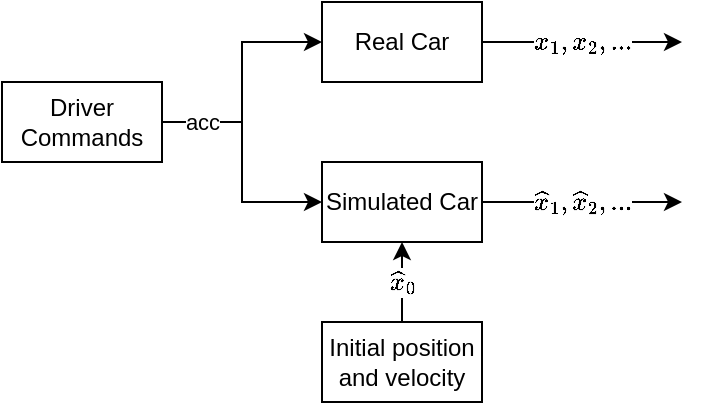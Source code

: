 <mxfile compressed="false" version="26.0.16">
  <diagram id="1IEk_Nb3fTFsxIXIZDjR" name="Page-1">
    <mxGraphModel dx="1630" dy="878" grid="1" gridSize="10" guides="1" tooltips="1" connect="1" arrows="1" fold="1" page="0" pageScale="1" pageWidth="1200" pageHeight="1920" math="1" shadow="0">
      <root>
        <mxCell id="0" />
        <mxCell id="1" parent="0" />
        <mxCell id="RrTlAK1MeUyUgEXlGn8F-2" value="Real Car" style="rounded=0;whiteSpace=wrap;html=1;" parent="1" vertex="1">
          <mxGeometry x="-400" y="-200" width="80" height="40" as="geometry" />
        </mxCell>
        <mxCell id="7s6KqwO2Pgz3GpKwGtuv-1" value="Simulated Car" style="rounded=0;whiteSpace=wrap;html=1;" vertex="1" parent="1">
          <mxGeometry x="-400" y="-120" width="80" height="40" as="geometry" />
        </mxCell>
        <mxCell id="7s6KqwO2Pgz3GpKwGtuv-4" style="edgeStyle=orthogonalEdgeStyle;rounded=0;orthogonalLoop=1;jettySize=auto;html=1;" edge="1" parent="1" source="7s6KqwO2Pgz3GpKwGtuv-2" target="7s6KqwO2Pgz3GpKwGtuv-1">
          <mxGeometry relative="1" as="geometry" />
        </mxCell>
        <mxCell id="7s6KqwO2Pgz3GpKwGtuv-2" value="Driver Commands" style="rounded=0;whiteSpace=wrap;html=1;" vertex="1" parent="1">
          <mxGeometry x="-560" y="-160" width="80" height="40" as="geometry" />
        </mxCell>
        <mxCell id="7s6KqwO2Pgz3GpKwGtuv-3" value="acc" style="edgeStyle=orthogonalEdgeStyle;rounded=0;orthogonalLoop=1;jettySize=auto;html=1;" edge="1" parent="1" source="7s6KqwO2Pgz3GpKwGtuv-2" target="RrTlAK1MeUyUgEXlGn8F-2">
          <mxGeometry x="-0.667" relative="1" as="geometry">
            <mxPoint as="offset" />
          </mxGeometry>
        </mxCell>
        <mxCell id="7s6KqwO2Pgz3GpKwGtuv-6" value="`\hat{x}_0`" style="edgeStyle=orthogonalEdgeStyle;rounded=0;orthogonalLoop=1;jettySize=auto;html=1;" edge="1" parent="1" source="7s6KqwO2Pgz3GpKwGtuv-5" target="7s6KqwO2Pgz3GpKwGtuv-1">
          <mxGeometry relative="1" as="geometry" />
        </mxCell>
        <mxCell id="7s6KqwO2Pgz3GpKwGtuv-5" value="Initial position and velocity" style="rounded=0;whiteSpace=wrap;html=1;" vertex="1" parent="1">
          <mxGeometry x="-400" y="-40" width="80" height="40" as="geometry" />
        </mxCell>
        <mxCell id="7s6KqwO2Pgz3GpKwGtuv-7" value="`x_1,x_2,...`" style="endArrow=classic;html=1;rounded=0;" edge="1" parent="1" source="RrTlAK1MeUyUgEXlGn8F-2">
          <mxGeometry width="50" height="50" relative="1" as="geometry">
            <mxPoint x="-260" y="-80" as="sourcePoint" />
            <mxPoint x="-220" y="-180" as="targetPoint" />
          </mxGeometry>
        </mxCell>
        <mxCell id="7s6KqwO2Pgz3GpKwGtuv-8" value="`\hat{x}_1,\hat{x}_2,...`" style="endArrow=classic;html=1;rounded=0;" edge="1" parent="1" source="7s6KqwO2Pgz3GpKwGtuv-1">
          <mxGeometry width="50" height="50" relative="1" as="geometry">
            <mxPoint x="-290" y="-100.2" as="sourcePoint" />
            <mxPoint x="-220" y="-100" as="targetPoint" />
          </mxGeometry>
        </mxCell>
      </root>
    </mxGraphModel>
  </diagram>
</mxfile>
